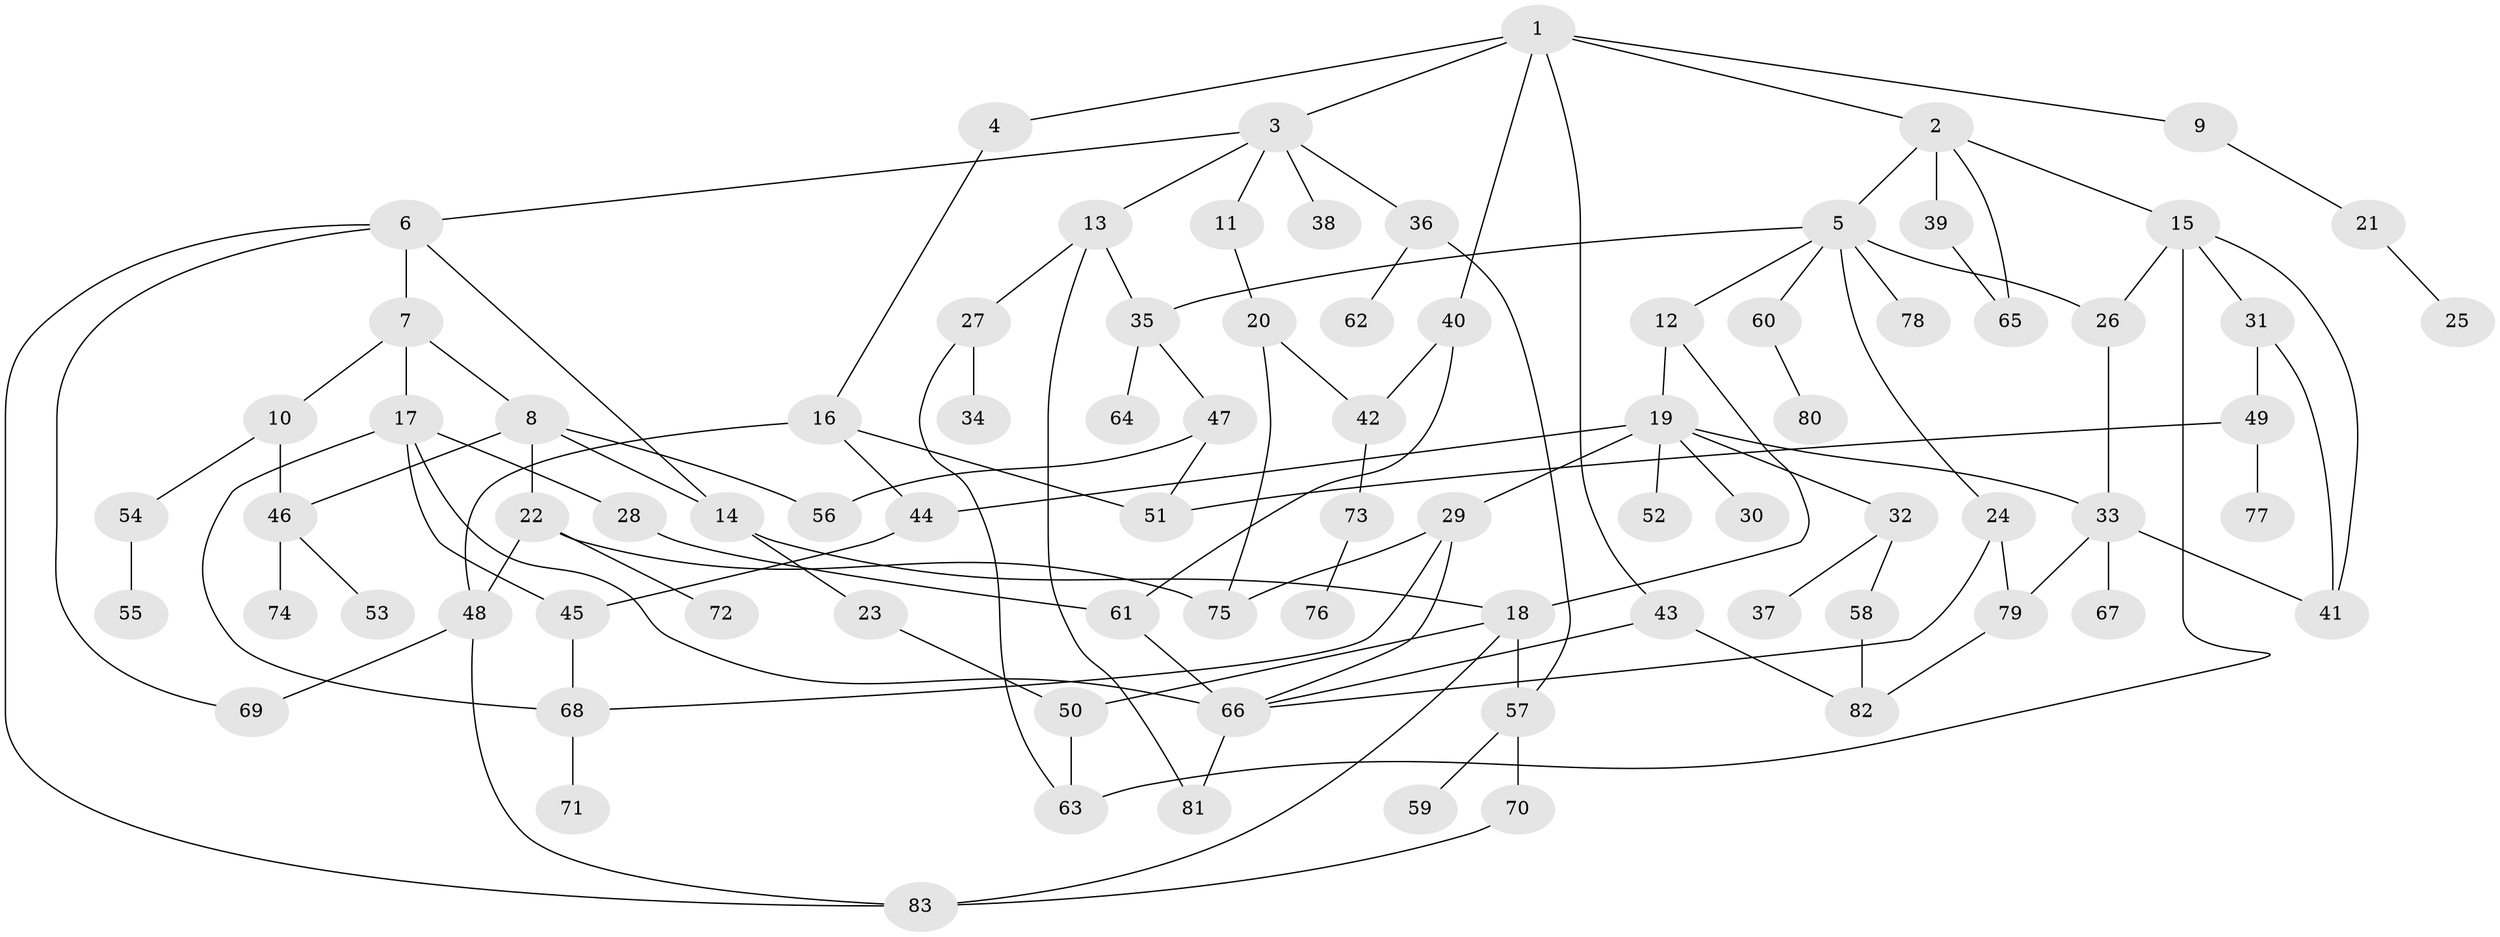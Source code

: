 // coarse degree distribution, {7: 0.034482758620689655, 4: 0.27586206896551724, 6: 0.034482758620689655, 8: 0.034482758620689655, 5: 0.06896551724137931, 2: 0.06896551724137931, 3: 0.1724137931034483, 1: 0.3103448275862069}
// Generated by graph-tools (version 1.1) at 2025/51/02/27/25 19:51:40]
// undirected, 83 vertices, 119 edges
graph export_dot {
graph [start="1"]
  node [color=gray90,style=filled];
  1;
  2;
  3;
  4;
  5;
  6;
  7;
  8;
  9;
  10;
  11;
  12;
  13;
  14;
  15;
  16;
  17;
  18;
  19;
  20;
  21;
  22;
  23;
  24;
  25;
  26;
  27;
  28;
  29;
  30;
  31;
  32;
  33;
  34;
  35;
  36;
  37;
  38;
  39;
  40;
  41;
  42;
  43;
  44;
  45;
  46;
  47;
  48;
  49;
  50;
  51;
  52;
  53;
  54;
  55;
  56;
  57;
  58;
  59;
  60;
  61;
  62;
  63;
  64;
  65;
  66;
  67;
  68;
  69;
  70;
  71;
  72;
  73;
  74;
  75;
  76;
  77;
  78;
  79;
  80;
  81;
  82;
  83;
  1 -- 2;
  1 -- 3;
  1 -- 4;
  1 -- 9;
  1 -- 40;
  1 -- 43;
  2 -- 5;
  2 -- 15;
  2 -- 39;
  2 -- 65;
  3 -- 6;
  3 -- 11;
  3 -- 13;
  3 -- 36;
  3 -- 38;
  4 -- 16;
  5 -- 12;
  5 -- 24;
  5 -- 60;
  5 -- 78;
  5 -- 35;
  5 -- 26;
  6 -- 7;
  6 -- 14;
  6 -- 69;
  6 -- 83;
  7 -- 8;
  7 -- 10;
  7 -- 17;
  8 -- 22;
  8 -- 46;
  8 -- 56;
  8 -- 14;
  9 -- 21;
  10 -- 54;
  10 -- 46;
  11 -- 20;
  12 -- 18;
  12 -- 19;
  13 -- 27;
  13 -- 35;
  13 -- 81;
  14 -- 23;
  14 -- 18;
  15 -- 26;
  15 -- 31;
  15 -- 41;
  15 -- 63;
  16 -- 44;
  16 -- 51;
  16 -- 48;
  17 -- 28;
  17 -- 66;
  17 -- 68;
  17 -- 45;
  18 -- 50;
  18 -- 57;
  18 -- 83;
  19 -- 29;
  19 -- 30;
  19 -- 32;
  19 -- 33;
  19 -- 52;
  19 -- 44;
  20 -- 42;
  20 -- 75;
  21 -- 25;
  22 -- 48;
  22 -- 72;
  22 -- 75;
  23 -- 50;
  24 -- 79;
  24 -- 66;
  26 -- 33;
  27 -- 34;
  27 -- 63;
  28 -- 61;
  29 -- 75;
  29 -- 68;
  29 -- 66;
  31 -- 41;
  31 -- 49;
  32 -- 37;
  32 -- 58;
  33 -- 67;
  33 -- 41;
  33 -- 79;
  35 -- 47;
  35 -- 64;
  36 -- 62;
  36 -- 57;
  39 -- 65;
  40 -- 42;
  40 -- 61;
  42 -- 73;
  43 -- 66;
  43 -- 82;
  44 -- 45;
  45 -- 68;
  46 -- 53;
  46 -- 74;
  47 -- 56;
  47 -- 51;
  48 -- 69;
  48 -- 83;
  49 -- 77;
  49 -- 51;
  50 -- 63;
  54 -- 55;
  57 -- 59;
  57 -- 70;
  58 -- 82;
  60 -- 80;
  61 -- 66;
  66 -- 81;
  68 -- 71;
  70 -- 83;
  73 -- 76;
  79 -- 82;
}
